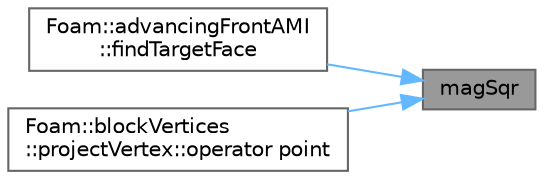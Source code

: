 digraph "magSqr"
{
 // LATEX_PDF_SIZE
  bgcolor="transparent";
  edge [fontname=Helvetica,fontsize=10,labelfontname=Helvetica,labelfontsize=10];
  node [fontname=Helvetica,fontsize=10,shape=box,height=0.2,width=0.4];
  rankdir="RL";
  Node1 [id="Node000001",label="magSqr",height=0.2,width=0.4,color="gray40", fillcolor="grey60", style="filled", fontcolor="black",tooltip=" "];
  Node1 -> Node2 [id="edge1_Node000001_Node000002",dir="back",color="steelblue1",style="solid",tooltip=" "];
  Node2 [id="Node000002",label="Foam::advancingFrontAMI\l::findTargetFace",height=0.2,width=0.4,color="grey40", fillcolor="white", style="filled",URL="$classFoam_1_1advancingFrontAMI.html#afab54f975357f74d467a4230cebf7b0e",tooltip=" "];
  Node1 -> Node3 [id="edge2_Node000001_Node000003",dir="back",color="steelblue1",style="solid",tooltip=" "];
  Node3 [id="Node000003",label="Foam::blockVertices\l::projectVertex::operator point",height=0.2,width=0.4,color="grey40", fillcolor="white", style="filled",URL="$classFoam_1_1blockVertices_1_1projectVertex.html#a35a5b34c1ad6198cc5d22f0ebae28498",tooltip=" "];
}
